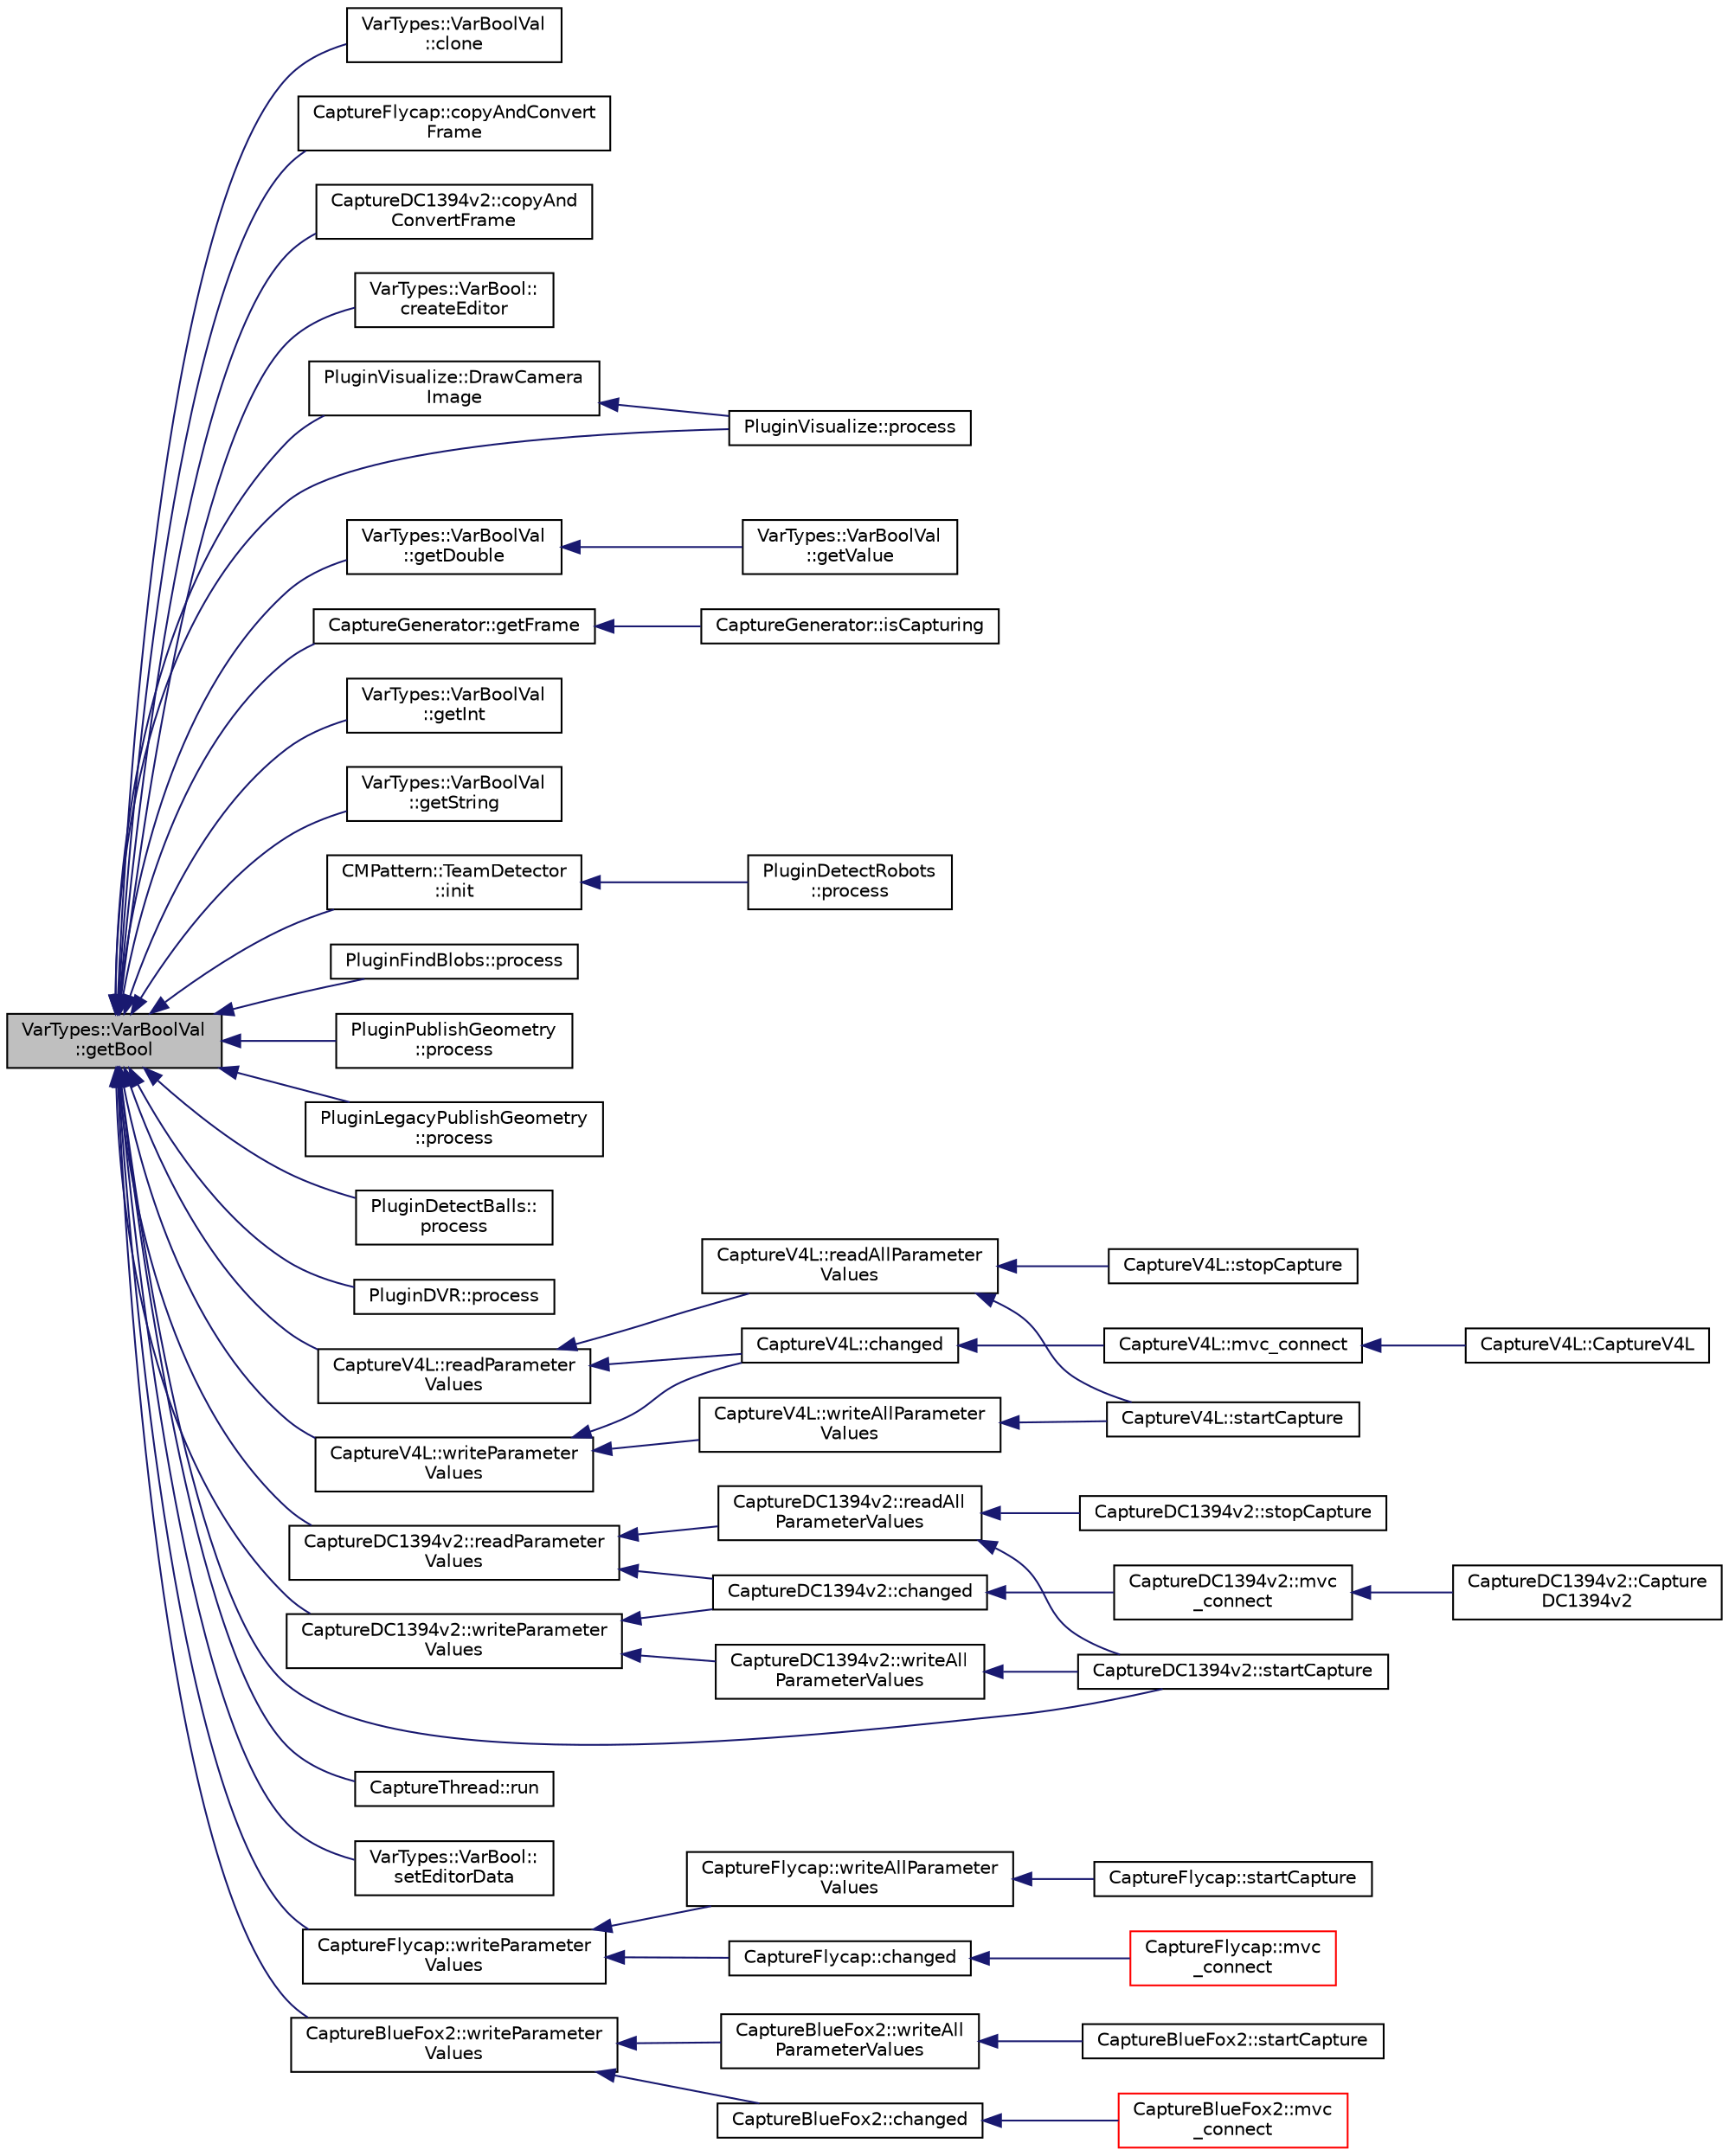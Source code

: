 digraph "VarTypes::VarBoolVal::getBool"
{
 // INTERACTIVE_SVG=YES
  edge [fontname="Helvetica",fontsize="10",labelfontname="Helvetica",labelfontsize="10"];
  node [fontname="Helvetica",fontsize="10",shape=record];
  rankdir="LR";
  Node1 [label="VarTypes::VarBoolVal\l::getBool",height=0.2,width=0.4,color="black", fillcolor="grey75", style="filled", fontcolor="black"];
  Node1 -> Node2 [dir="back",color="midnightblue",fontsize="10",style="solid",fontname="Helvetica"];
  Node2 [label="VarTypes::VarBoolVal\l::clone",height=0.2,width=0.4,color="black", fillcolor="white", style="filled",URL="$d8/d0a/class_var_types_1_1_var_bool_val.html#a90fdadf6a693c6574c8c8f8d6fdb8b28"];
  Node1 -> Node3 [dir="back",color="midnightblue",fontsize="10",style="solid",fontname="Helvetica"];
  Node3 [label="CaptureFlycap::copyAndConvert\lFrame",height=0.2,width=0.4,color="black", fillcolor="white", style="filled",URL="$d0/de8/class_capture_flycap.html#a4f19bdca9385ba3adb037e54da0ec82e"];
  Node1 -> Node4 [dir="back",color="midnightblue",fontsize="10",style="solid",fontname="Helvetica"];
  Node4 [label="CaptureDC1394v2::copyAnd\lConvertFrame",height=0.2,width=0.4,color="black", fillcolor="white", style="filled",URL="$d9/db2/class_capture_d_c1394v2.html#a4b042d3d26dcf23965c784b38598edae"];
  Node1 -> Node5 [dir="back",color="midnightblue",fontsize="10",style="solid",fontname="Helvetica"];
  Node5 [label="VarTypes::VarBool::\lcreateEditor",height=0.2,width=0.4,color="black", fillcolor="white", style="filled",URL="$dc/da5/class_var_types_1_1_var_bool.html#a806e2477e57f93693ca355bf0bfa450f"];
  Node1 -> Node6 [dir="back",color="midnightblue",fontsize="10",style="solid",fontname="Helvetica"];
  Node6 [label="PluginVisualize::DrawCamera\lImage",height=0.2,width=0.4,color="black", fillcolor="white", style="filled",URL="$db/d09/class_plugin_visualize.html#a68638173df5332c29d7b9fcd1c6bca22"];
  Node6 -> Node7 [dir="back",color="midnightblue",fontsize="10",style="solid",fontname="Helvetica"];
  Node7 [label="PluginVisualize::process",height=0.2,width=0.4,color="black", fillcolor="white", style="filled",URL="$db/d09/class_plugin_visualize.html#a9fb83c5f31f4ad6205bada831b2547c0"];
  Node1 -> Node8 [dir="back",color="midnightblue",fontsize="10",style="solid",fontname="Helvetica"];
  Node8 [label="VarTypes::VarBoolVal\l::getDouble",height=0.2,width=0.4,color="black", fillcolor="white", style="filled",URL="$d8/d0a/class_var_types_1_1_var_bool_val.html#a36f9ea994f1a7fdc79e65e162e85b384",tooltip="will return 1.0 if true, 0.0 if false. "];
  Node8 -> Node9 [dir="back",color="midnightblue",fontsize="10",style="solid",fontname="Helvetica"];
  Node9 [label="VarTypes::VarBoolVal\l::getValue",height=0.2,width=0.4,color="black", fillcolor="white", style="filled",URL="$d8/d0a/class_var_types_1_1_var_bool_val.html#a1a44e80e7b1990d1bded5b0357fc0883"];
  Node1 -> Node10 [dir="back",color="midnightblue",fontsize="10",style="solid",fontname="Helvetica"];
  Node10 [label="CaptureGenerator::getFrame",height=0.2,width=0.4,color="black", fillcolor="white", style="filled",URL="$d8/d4a/class_capture_generator.html#a8246eacb575108d3049d53f6b5b89582"];
  Node10 -> Node11 [dir="back",color="midnightblue",fontsize="10",style="solid",fontname="Helvetica"];
  Node11 [label="CaptureGenerator::isCapturing",height=0.2,width=0.4,color="black", fillcolor="white", style="filled",URL="$d8/d4a/class_capture_generator.html#add12e8bde9e8156b1de4a71647228937"];
  Node1 -> Node12 [dir="back",color="midnightblue",fontsize="10",style="solid",fontname="Helvetica"];
  Node12 [label="VarTypes::VarBoolVal\l::getInt",height=0.2,width=0.4,color="black", fillcolor="white", style="filled",URL="$d8/d0a/class_var_types_1_1_var_bool_val.html#a23a91050e828cb653389d26a74aee821",tooltip="will return 1 if true, 0 if false "];
  Node1 -> Node13 [dir="back",color="midnightblue",fontsize="10",style="solid",fontname="Helvetica"];
  Node13 [label="VarTypes::VarBoolVal\l::getString",height=0.2,width=0.4,color="black", fillcolor="white", style="filled",URL="$d8/d0a/class_var_types_1_1_var_bool_val.html#aa7f15572e6dc3b98eee8e530b4be43c6",tooltip="will return the string \"true\" if true, or \"false\" if false. "];
  Node1 -> Node14 [dir="back",color="midnightblue",fontsize="10",style="solid",fontname="Helvetica"];
  Node14 [label="CMPattern::TeamDetector\l::init",height=0.2,width=0.4,color="black", fillcolor="white", style="filled",URL="$d2/dbb/class_c_m_pattern_1_1_team_detector.html#a2fec71a2c4f6e948c8ed879c95734b3f"];
  Node14 -> Node15 [dir="back",color="midnightblue",fontsize="10",style="solid",fontname="Helvetica"];
  Node15 [label="PluginDetectRobots\l::process",height=0.2,width=0.4,color="black", fillcolor="white", style="filled",URL="$de/d27/class_plugin_detect_robots.html#adcea998497d6d8c3de23ec75f993d3dc"];
  Node1 -> Node16 [dir="back",color="midnightblue",fontsize="10",style="solid",fontname="Helvetica"];
  Node16 [label="PluginFindBlobs::process",height=0.2,width=0.4,color="black", fillcolor="white", style="filled",URL="$d4/d88/class_plugin_find_blobs.html#a41ea8f1fcf4d0ca0b8119b5946fc1441"];
  Node1 -> Node17 [dir="back",color="midnightblue",fontsize="10",style="solid",fontname="Helvetica"];
  Node17 [label="PluginPublishGeometry\l::process",height=0.2,width=0.4,color="black", fillcolor="white", style="filled",URL="$d5/db6/class_plugin_publish_geometry.html#af5088ac93beaefa0318196253ddb676d"];
  Node1 -> Node18 [dir="back",color="midnightblue",fontsize="10",style="solid",fontname="Helvetica"];
  Node18 [label="PluginLegacyPublishGeometry\l::process",height=0.2,width=0.4,color="black", fillcolor="white", style="filled",URL="$da/da8/class_plugin_legacy_publish_geometry.html#a1e8cc6b653351ad1c5230b15976cbbe5"];
  Node1 -> Node7 [dir="back",color="midnightblue",fontsize="10",style="solid",fontname="Helvetica"];
  Node1 -> Node19 [dir="back",color="midnightblue",fontsize="10",style="solid",fontname="Helvetica"];
  Node19 [label="PluginDetectBalls::\lprocess",height=0.2,width=0.4,color="black", fillcolor="white", style="filled",URL="$da/d5c/class_plugin_detect_balls.html#aedc36534989a26c68205855352f3e1d4"];
  Node1 -> Node20 [dir="back",color="midnightblue",fontsize="10",style="solid",fontname="Helvetica"];
  Node20 [label="PluginDVR::process",height=0.2,width=0.4,color="black", fillcolor="white", style="filled",URL="$df/d79/class_plugin_d_v_r.html#abb58f33035d31e22b695648f00f00fc9"];
  Node1 -> Node21 [dir="back",color="midnightblue",fontsize="10",style="solid",fontname="Helvetica"];
  Node21 [label="CaptureV4L::readParameter\lValues",height=0.2,width=0.4,color="black", fillcolor="white", style="filled",URL="$d8/d36/class_capture_v4_l.html#a446168ca5f7a66eb96d7da1b095e9875"];
  Node21 -> Node22 [dir="back",color="midnightblue",fontsize="10",style="solid",fontname="Helvetica"];
  Node22 [label="CaptureV4L::changed",height=0.2,width=0.4,color="black", fillcolor="white", style="filled",URL="$d8/d36/class_capture_v4_l.html#a9033ff464396574cc37c5a6a75e81d1e"];
  Node22 -> Node23 [dir="back",color="midnightblue",fontsize="10",style="solid",fontname="Helvetica"];
  Node23 [label="CaptureV4L::mvc_connect",height=0.2,width=0.4,color="black", fillcolor="white", style="filled",URL="$d8/d36/class_capture_v4_l.html#a694a5545fce5a0c02e7e09db6eb5431d"];
  Node23 -> Node24 [dir="back",color="midnightblue",fontsize="10",style="solid",fontname="Helvetica"];
  Node24 [label="CaptureV4L::CaptureV4L",height=0.2,width=0.4,color="black", fillcolor="white", style="filled",URL="$d8/d36/class_capture_v4_l.html#a60e140b264be90f6029fc874c57cb6b1"];
  Node21 -> Node25 [dir="back",color="midnightblue",fontsize="10",style="solid",fontname="Helvetica"];
  Node25 [label="CaptureV4L::readAllParameter\lValues",height=0.2,width=0.4,color="black", fillcolor="white", style="filled",URL="$d8/d36/class_capture_v4_l.html#ac58d2fa318d01e96767a5275fb770ae1"];
  Node25 -> Node26 [dir="back",color="midnightblue",fontsize="10",style="solid",fontname="Helvetica"];
  Node26 [label="CaptureV4L::startCapture",height=0.2,width=0.4,color="black", fillcolor="white", style="filled",URL="$d8/d36/class_capture_v4_l.html#a8ef5f5e7d9613e4363b38985327f0419",tooltip="Initialize the interface and start capture. "];
  Node25 -> Node27 [dir="back",color="midnightblue",fontsize="10",style="solid",fontname="Helvetica"];
  Node27 [label="CaptureV4L::stopCapture",height=0.2,width=0.4,color="black", fillcolor="white", style="filled",URL="$d8/d36/class_capture_v4_l.html#a313d666c787b2b307416d9221cfda1c4",tooltip="Stop Capture. "];
  Node1 -> Node28 [dir="back",color="midnightblue",fontsize="10",style="solid",fontname="Helvetica"];
  Node28 [label="CaptureDC1394v2::readParameter\lValues",height=0.2,width=0.4,color="black", fillcolor="white", style="filled",URL="$d9/db2/class_capture_d_c1394v2.html#ad393401efc2065c27cd094d1e44e38e6"];
  Node28 -> Node29 [dir="back",color="midnightblue",fontsize="10",style="solid",fontname="Helvetica"];
  Node29 [label="CaptureDC1394v2::changed",height=0.2,width=0.4,color="black", fillcolor="white", style="filled",URL="$d9/db2/class_capture_d_c1394v2.html#a6d69748c8c223923dd7b19e0fd126a36"];
  Node29 -> Node30 [dir="back",color="midnightblue",fontsize="10",style="solid",fontname="Helvetica"];
  Node30 [label="CaptureDC1394v2::mvc\l_connect",height=0.2,width=0.4,color="black", fillcolor="white", style="filled",URL="$d9/db2/class_capture_d_c1394v2.html#a4dd2211f320a3512c8f0e613f59534fa"];
  Node30 -> Node31 [dir="back",color="midnightblue",fontsize="10",style="solid",fontname="Helvetica"];
  Node31 [label="CaptureDC1394v2::Capture\lDC1394v2",height=0.2,width=0.4,color="black", fillcolor="white", style="filled",URL="$d9/db2/class_capture_d_c1394v2.html#afc4a4932dd688dcbf070324ed3df3f93"];
  Node28 -> Node32 [dir="back",color="midnightblue",fontsize="10",style="solid",fontname="Helvetica"];
  Node32 [label="CaptureDC1394v2::readAll\lParameterValues",height=0.2,width=0.4,color="black", fillcolor="white", style="filled",URL="$d9/db2/class_capture_d_c1394v2.html#ab7938b9ad29338d70c4770fa1155cd8d"];
  Node32 -> Node33 [dir="back",color="midnightblue",fontsize="10",style="solid",fontname="Helvetica"];
  Node33 [label="CaptureDC1394v2::startCapture",height=0.2,width=0.4,color="black", fillcolor="white", style="filled",URL="$d9/db2/class_capture_d_c1394v2.html#aa5de4131abf2ec1629ed290e1731c496",tooltip="Initialize the interface and start capture. "];
  Node32 -> Node34 [dir="back",color="midnightblue",fontsize="10",style="solid",fontname="Helvetica"];
  Node34 [label="CaptureDC1394v2::stopCapture",height=0.2,width=0.4,color="black", fillcolor="white", style="filled",URL="$d9/db2/class_capture_d_c1394v2.html#a134af9830a3320a239b0c8f14b2adc07",tooltip="Stop Capture. "];
  Node1 -> Node35 [dir="back",color="midnightblue",fontsize="10",style="solid",fontname="Helvetica"];
  Node35 [label="CaptureThread::run",height=0.2,width=0.4,color="black", fillcolor="white", style="filled",URL="$d6/de9/class_capture_thread.html#ace6f66e410cac572d775a968841344d5"];
  Node1 -> Node36 [dir="back",color="midnightblue",fontsize="10",style="solid",fontname="Helvetica"];
  Node36 [label="VarTypes::VarBool::\lsetEditorData",height=0.2,width=0.4,color="black", fillcolor="white", style="filled",URL="$dc/da5/class_var_types_1_1_var_bool.html#a5de8ac8ec49734afd0b7975891f4a81a"];
  Node1 -> Node33 [dir="back",color="midnightblue",fontsize="10",style="solid",fontname="Helvetica"];
  Node1 -> Node37 [dir="back",color="midnightblue",fontsize="10",style="solid",fontname="Helvetica"];
  Node37 [label="CaptureFlycap::writeParameter\lValues",height=0.2,width=0.4,color="black", fillcolor="white", style="filled",URL="$d0/de8/class_capture_flycap.html#aa899b4340df6d7f12e5841cabdae0565"];
  Node37 -> Node38 [dir="back",color="midnightblue",fontsize="10",style="solid",fontname="Helvetica"];
  Node38 [label="CaptureFlycap::changed",height=0.2,width=0.4,color="black", fillcolor="white", style="filled",URL="$d0/de8/class_capture_flycap.html#a0f6528c9fcaa9242fe86e0669579d703"];
  Node38 -> Node39 [dir="back",color="midnightblue",fontsize="10",style="solid",fontname="Helvetica"];
  Node39 [label="CaptureFlycap::mvc\l_connect",height=0.2,width=0.4,color="red", fillcolor="white", style="filled",URL="$d0/de8/class_capture_flycap.html#aa161072cccb5d198d5881627478ee028"];
  Node37 -> Node40 [dir="back",color="midnightblue",fontsize="10",style="solid",fontname="Helvetica"];
  Node40 [label="CaptureFlycap::writeAllParameter\lValues",height=0.2,width=0.4,color="black", fillcolor="white", style="filled",URL="$d0/de8/class_capture_flycap.html#a92d0fefd35e2070d98c943884b939068"];
  Node40 -> Node41 [dir="back",color="midnightblue",fontsize="10",style="solid",fontname="Helvetica"];
  Node41 [label="CaptureFlycap::startCapture",height=0.2,width=0.4,color="black", fillcolor="white", style="filled",URL="$d0/de8/class_capture_flycap.html#a8228ab6e3ef85896ec9843dca6433bfb",tooltip="Initialize the interface and start capture. "];
  Node1 -> Node42 [dir="back",color="midnightblue",fontsize="10",style="solid",fontname="Helvetica"];
  Node42 [label="CaptureBlueFox2::writeParameter\lValues",height=0.2,width=0.4,color="black", fillcolor="white", style="filled",URL="$d6/d65/class_capture_blue_fox2.html#aef9ddb1b73755f0ff63b7d63dc3049c6"];
  Node42 -> Node43 [dir="back",color="midnightblue",fontsize="10",style="solid",fontname="Helvetica"];
  Node43 [label="CaptureBlueFox2::changed",height=0.2,width=0.4,color="black", fillcolor="white", style="filled",URL="$d6/d65/class_capture_blue_fox2.html#a56549616ef0d1789f171cd00248f0927"];
  Node43 -> Node44 [dir="back",color="midnightblue",fontsize="10",style="solid",fontname="Helvetica"];
  Node44 [label="CaptureBlueFox2::mvc\l_connect",height=0.2,width=0.4,color="red", fillcolor="white", style="filled",URL="$d6/d65/class_capture_blue_fox2.html#ae53752281ebb8c760231b9363f631c31"];
  Node42 -> Node45 [dir="back",color="midnightblue",fontsize="10",style="solid",fontname="Helvetica"];
  Node45 [label="CaptureBlueFox2::writeAll\lParameterValues",height=0.2,width=0.4,color="black", fillcolor="white", style="filled",URL="$d6/d65/class_capture_blue_fox2.html#a259150d3916b616dfc962cf7e53af1b2"];
  Node45 -> Node46 [dir="back",color="midnightblue",fontsize="10",style="solid",fontname="Helvetica"];
  Node46 [label="CaptureBlueFox2::startCapture",height=0.2,width=0.4,color="black", fillcolor="white", style="filled",URL="$d6/d65/class_capture_blue_fox2.html#a6409924a90aedccb5ce877229f6f9b24",tooltip="Initialize the interface and start capture. "];
  Node1 -> Node47 [dir="back",color="midnightblue",fontsize="10",style="solid",fontname="Helvetica"];
  Node47 [label="CaptureV4L::writeParameter\lValues",height=0.2,width=0.4,color="black", fillcolor="white", style="filled",URL="$d8/d36/class_capture_v4_l.html#aef5391cb6afe25e055a0366db18a6dff"];
  Node47 -> Node22 [dir="back",color="midnightblue",fontsize="10",style="solid",fontname="Helvetica"];
  Node47 -> Node48 [dir="back",color="midnightblue",fontsize="10",style="solid",fontname="Helvetica"];
  Node48 [label="CaptureV4L::writeAllParameter\lValues",height=0.2,width=0.4,color="black", fillcolor="white", style="filled",URL="$d8/d36/class_capture_v4_l.html#a89c750c07c34b351e90f3777d59b8c32"];
  Node48 -> Node26 [dir="back",color="midnightblue",fontsize="10",style="solid",fontname="Helvetica"];
  Node1 -> Node49 [dir="back",color="midnightblue",fontsize="10",style="solid",fontname="Helvetica"];
  Node49 [label="CaptureDC1394v2::writeParameter\lValues",height=0.2,width=0.4,color="black", fillcolor="white", style="filled",URL="$d9/db2/class_capture_d_c1394v2.html#a90f4f1d3bda06d595fd88bdca24451ee"];
  Node49 -> Node29 [dir="back",color="midnightblue",fontsize="10",style="solid",fontname="Helvetica"];
  Node49 -> Node50 [dir="back",color="midnightblue",fontsize="10",style="solid",fontname="Helvetica"];
  Node50 [label="CaptureDC1394v2::writeAll\lParameterValues",height=0.2,width=0.4,color="black", fillcolor="white", style="filled",URL="$d9/db2/class_capture_d_c1394v2.html#a70375a2aa77d2ed35470c005c04f5b73"];
  Node50 -> Node33 [dir="back",color="midnightblue",fontsize="10",style="solid",fontname="Helvetica"];
}
